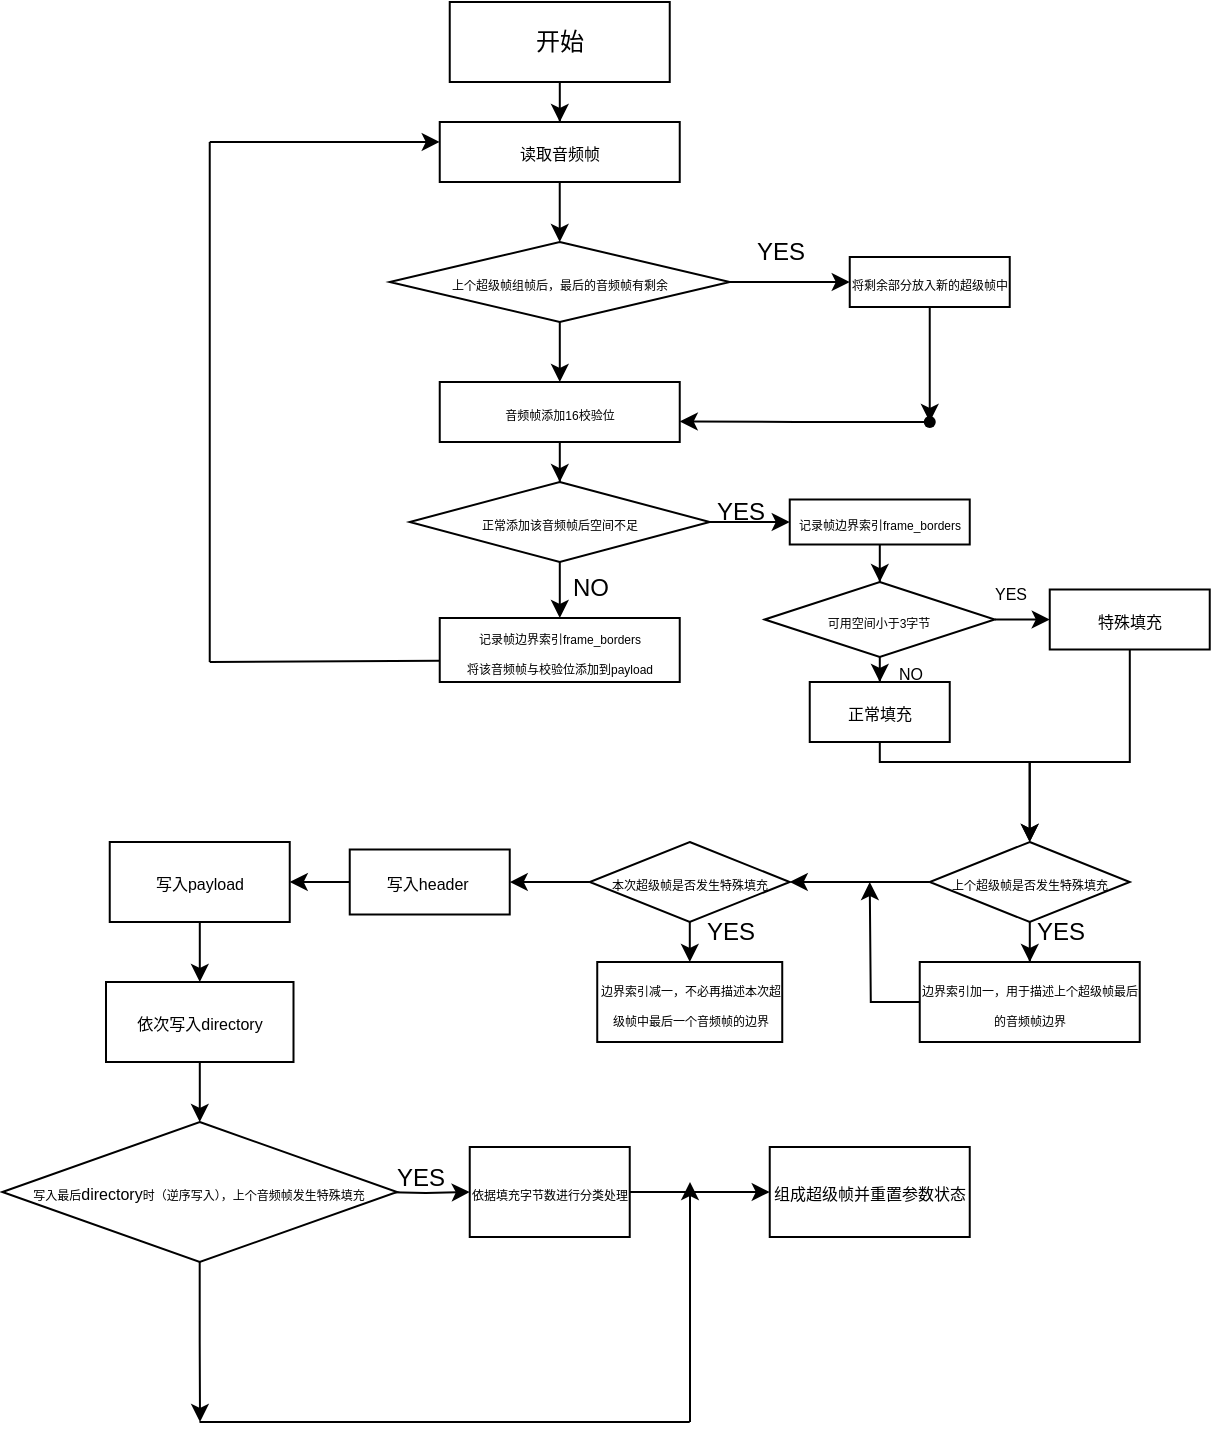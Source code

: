 <mxfile version="26.2.3">
  <diagram name="第 1 页" id="n6e04V7jjncT3Dm4Qbx1">
    <mxGraphModel dx="984" dy="1670" grid="1" gridSize="10" guides="1" tooltips="1" connect="1" arrows="1" fold="1" page="1" pageScale="1" pageWidth="827" pageHeight="1169" math="0" shadow="0">
      <root>
        <mxCell id="0" />
        <mxCell id="1" parent="0" />
        <mxCell id="FQrFjegRPgmL6ipm70EM-15" value="" style="edgeStyle=orthogonalEdgeStyle;rounded=0;orthogonalLoop=1;jettySize=auto;html=1;" parent="1" source="H_5QPLYrO2WsYd4f-BC5-1" target="FQrFjegRPgmL6ipm70EM-16" edge="1">
          <mxGeometry relative="1" as="geometry">
            <mxPoint x="364.87" y="-1010" as="targetPoint" />
          </mxGeometry>
        </mxCell>
        <mxCell id="H_5QPLYrO2WsYd4f-BC5-1" value="开始" style="rounded=0;whiteSpace=wrap;html=1;" parent="1" vertex="1">
          <mxGeometry x="309.87" y="-1090" width="110" height="40" as="geometry" />
        </mxCell>
        <mxCell id="H_5QPLYrO2WsYd4f-BC5-11" value="" style="edgeStyle=orthogonalEdgeStyle;rounded=0;orthogonalLoop=1;jettySize=auto;html=1;" parent="1" source="H_5QPLYrO2WsYd4f-BC5-8" target="H_5QPLYrO2WsYd4f-BC5-10" edge="1">
          <mxGeometry relative="1" as="geometry" />
        </mxCell>
        <mxCell id="H_5QPLYrO2WsYd4f-BC5-14" value="" style="edgeStyle=orthogonalEdgeStyle;rounded=0;orthogonalLoop=1;jettySize=auto;html=1;" parent="1" source="H_5QPLYrO2WsYd4f-BC5-8" target="H_5QPLYrO2WsYd4f-BC5-13" edge="1">
          <mxGeometry relative="1" as="geometry" />
        </mxCell>
        <mxCell id="H_5QPLYrO2WsYd4f-BC5-8" value="&lt;font style=&quot;font-size: 6px;&quot;&gt;上个超级帧组帧后，最后的音频帧有剩余&lt;/font&gt;" style="rhombus;whiteSpace=wrap;html=1;rounded=0;" parent="1" vertex="1">
          <mxGeometry x="279.87" y="-970" width="170" height="40" as="geometry" />
        </mxCell>
        <mxCell id="H_5QPLYrO2WsYd4f-BC5-16" value="" style="edgeStyle=orthogonalEdgeStyle;rounded=0;orthogonalLoop=1;jettySize=auto;html=1;" parent="1" source="H_5QPLYrO2WsYd4f-BC5-10" target="H_5QPLYrO2WsYd4f-BC5-15" edge="1">
          <mxGeometry relative="1" as="geometry" />
        </mxCell>
        <mxCell id="H_5QPLYrO2WsYd4f-BC5-10" value="&lt;font style=&quot;font-size: 6px;&quot;&gt;将剩余部分放入新的超级帧中&lt;/font&gt;" style="whiteSpace=wrap;html=1;rounded=0;" parent="1" vertex="1">
          <mxGeometry x="509.87" y="-962.5" width="80" height="25" as="geometry" />
        </mxCell>
        <mxCell id="H_5QPLYrO2WsYd4f-BC5-12" value="YES" style="text;html=1;align=center;verticalAlign=middle;resizable=0;points=[];autosize=1;strokeColor=none;fillColor=none;" parent="1" vertex="1">
          <mxGeometry x="449.87" y="-980" width="50" height="30" as="geometry" />
        </mxCell>
        <mxCell id="H_5QPLYrO2WsYd4f-BC5-21" value="" style="edgeStyle=orthogonalEdgeStyle;rounded=0;orthogonalLoop=1;jettySize=auto;html=1;" parent="1" source="H_5QPLYrO2WsYd4f-BC5-13" target="H_5QPLYrO2WsYd4f-BC5-20" edge="1">
          <mxGeometry relative="1" as="geometry" />
        </mxCell>
        <mxCell id="H_5QPLYrO2WsYd4f-BC5-13" value="&lt;font style=&quot;font-size: 6px;&quot;&gt;音频帧添加16校验位&lt;/font&gt;" style="rounded=0;whiteSpace=wrap;html=1;" parent="1" vertex="1">
          <mxGeometry x="304.87" y="-900" width="120" height="30" as="geometry" />
        </mxCell>
        <mxCell id="H_5QPLYrO2WsYd4f-BC5-17" value="" style="edgeStyle=orthogonalEdgeStyle;rounded=0;orthogonalLoop=1;jettySize=auto;html=1;" parent="1" source="H_5QPLYrO2WsYd4f-BC5-15" edge="1">
          <mxGeometry relative="1" as="geometry">
            <mxPoint x="549.87" y="-880.25" as="sourcePoint" />
            <mxPoint x="424.87" y="-880.25" as="targetPoint" />
            <Array as="points" />
          </mxGeometry>
        </mxCell>
        <mxCell id="FQrFjegRPgmL6ipm70EM-2" value="" style="edgeStyle=orthogonalEdgeStyle;rounded=0;orthogonalLoop=1;jettySize=auto;html=1;" parent="1" source="H_5QPLYrO2WsYd4f-BC5-20" target="FQrFjegRPgmL6ipm70EM-1" edge="1">
          <mxGeometry relative="1" as="geometry" />
        </mxCell>
        <mxCell id="FQrFjegRPgmL6ipm70EM-5" value="" style="edgeStyle=orthogonalEdgeStyle;rounded=0;orthogonalLoop=1;jettySize=auto;html=1;" parent="1" source="H_5QPLYrO2WsYd4f-BC5-20" target="FQrFjegRPgmL6ipm70EM-4" edge="1">
          <mxGeometry relative="1" as="geometry" />
        </mxCell>
        <mxCell id="H_5QPLYrO2WsYd4f-BC5-20" value="&lt;font style=&quot;font-size: 6px;&quot;&gt;正常添加该音频帧后空间不足&lt;/font&gt;" style="rhombus;whiteSpace=wrap;html=1;rounded=0;" parent="1" vertex="1">
          <mxGeometry x="289.87" y="-850" width="150" height="40" as="geometry" />
        </mxCell>
        <mxCell id="H_5QPLYrO2WsYd4f-BC5-23" value="" style="edgeStyle=orthogonalEdgeStyle;rounded=0;orthogonalLoop=1;jettySize=auto;html=1;" parent="1" target="H_5QPLYrO2WsYd4f-BC5-15" edge="1">
          <mxGeometry relative="1" as="geometry">
            <mxPoint x="549.87" y="-880.25" as="sourcePoint" />
            <mxPoint x="424.87" y="-880.25" as="targetPoint" />
            <Array as="points" />
          </mxGeometry>
        </mxCell>
        <mxCell id="H_5QPLYrO2WsYd4f-BC5-15" value="" style="shape=waypoint;sketch=0;size=6;pointerEvents=1;points=[];fillColor=default;resizable=0;rotatable=0;perimeter=centerPerimeter;snapToPoint=1;rounded=0;" parent="1" vertex="1">
          <mxGeometry x="539.87" y="-890" width="20" height="20" as="geometry" />
        </mxCell>
        <mxCell id="FQrFjegRPgmL6ipm70EM-1" value="&lt;div&gt;&lt;span style=&quot;font-size: 6px; background-color: transparent; color: light-dark(rgb(0, 0, 0), rgb(255, 255, 255));&quot;&gt;记录帧边界索引frame_borders&lt;/span&gt;&lt;/div&gt;&lt;div&gt;&lt;span style=&quot;font-size: 6px; background-color: transparent; color: light-dark(rgb(0, 0, 0), rgb(255, 255, 255));&quot;&gt;将该音频帧与校验位添加到payload&lt;/span&gt;&lt;/div&gt;" style="rounded=0;whiteSpace=wrap;html=1;" parent="1" vertex="1">
          <mxGeometry x="304.87" y="-782" width="120" height="32" as="geometry" />
        </mxCell>
        <mxCell id="FQrFjegRPgmL6ipm70EM-3" value="NO" style="text;html=1;align=center;verticalAlign=middle;resizable=0;points=[];autosize=1;strokeColor=none;fillColor=none;" parent="1" vertex="1">
          <mxGeometry x="359.87" y="-812" width="40" height="30" as="geometry" />
        </mxCell>
        <mxCell id="FQrFjegRPgmL6ipm70EM-9" value="" style="edgeStyle=orthogonalEdgeStyle;rounded=0;orthogonalLoop=1;jettySize=auto;html=1;" parent="1" source="FQrFjegRPgmL6ipm70EM-4" target="FQrFjegRPgmL6ipm70EM-8" edge="1">
          <mxGeometry relative="1" as="geometry" />
        </mxCell>
        <mxCell id="FQrFjegRPgmL6ipm70EM-4" value="&lt;font style=&quot;font-size: 6px;&quot;&gt;记录帧边界索引&lt;/font&gt;&lt;span style=&quot;font-size: 6px;&quot;&gt;frame_borders&lt;/span&gt;" style="whiteSpace=wrap;html=1;rounded=0;" parent="1" vertex="1">
          <mxGeometry x="479.87" y="-841.25" width="90" height="22.5" as="geometry" />
        </mxCell>
        <mxCell id="FQrFjegRPgmL6ipm70EM-26" value="" style="edgeStyle=orthogonalEdgeStyle;rounded=0;orthogonalLoop=1;jettySize=auto;html=1;" parent="1" source="FQrFjegRPgmL6ipm70EM-8" target="FQrFjegRPgmL6ipm70EM-25" edge="1">
          <mxGeometry relative="1" as="geometry" />
        </mxCell>
        <mxCell id="FQrFjegRPgmL6ipm70EM-28" value="" style="edgeStyle=orthogonalEdgeStyle;rounded=0;orthogonalLoop=1;jettySize=auto;html=1;" parent="1" source="FQrFjegRPgmL6ipm70EM-8" target="FQrFjegRPgmL6ipm70EM-27" edge="1">
          <mxGeometry relative="1" as="geometry" />
        </mxCell>
        <mxCell id="FQrFjegRPgmL6ipm70EM-8" value="&lt;font style=&quot;font-size: 6px;&quot;&gt;可用空间小于3字节&lt;/font&gt;" style="rhombus;whiteSpace=wrap;html=1;rounded=0;" parent="1" vertex="1">
          <mxGeometry x="467.37" y="-800" width="115" height="37.5" as="geometry" />
        </mxCell>
        <mxCell id="FQrFjegRPgmL6ipm70EM-10" value="YES" style="text;html=1;align=center;verticalAlign=middle;resizable=0;points=[];autosize=1;strokeColor=none;fillColor=none;" parent="1" vertex="1">
          <mxGeometry x="429.87" y="-850" width="50" height="30" as="geometry" />
        </mxCell>
        <mxCell id="FQrFjegRPgmL6ipm70EM-16" value="&lt;font style=&quot;font-size: 8px;&quot;&gt;读取音频帧&lt;/font&gt;" style="rounded=0;whiteSpace=wrap;html=1;" parent="1" vertex="1">
          <mxGeometry x="304.87" y="-1030" width="120" height="30" as="geometry" />
        </mxCell>
        <mxCell id="FQrFjegRPgmL6ipm70EM-19" value="" style="endArrow=classic;html=1;rounded=0;exitX=0.5;exitY=1;exitDx=0;exitDy=0;entryX=0.5;entryY=0;entryDx=0;entryDy=0;" parent="1" source="FQrFjegRPgmL6ipm70EM-16" target="H_5QPLYrO2WsYd4f-BC5-8" edge="1">
          <mxGeometry width="50" height="50" relative="1" as="geometry">
            <mxPoint x="359.87" y="-950" as="sourcePoint" />
            <mxPoint x="409.87" y="-1000" as="targetPoint" />
          </mxGeometry>
        </mxCell>
        <mxCell id="FQrFjegRPgmL6ipm70EM-22" value="" style="endArrow=none;html=1;rounded=0;" parent="1" edge="1">
          <mxGeometry width="50" height="50" relative="1" as="geometry">
            <mxPoint x="189.87" y="-760" as="sourcePoint" />
            <mxPoint x="189.87" y="-1020" as="targetPoint" />
          </mxGeometry>
        </mxCell>
        <mxCell id="FQrFjegRPgmL6ipm70EM-23" value="" style="endArrow=classic;html=1;rounded=0;entryX=0;entryY=0.333;entryDx=0;entryDy=0;entryPerimeter=0;" parent="1" target="FQrFjegRPgmL6ipm70EM-16" edge="1">
          <mxGeometry width="50" height="50" relative="1" as="geometry">
            <mxPoint x="189.87" y="-1020" as="sourcePoint" />
            <mxPoint x="409.87" y="-920" as="targetPoint" />
          </mxGeometry>
        </mxCell>
        <mxCell id="FQrFjegRPgmL6ipm70EM-24" value="" style="endArrow=none;html=1;rounded=0;exitX=0;exitY=0.669;exitDx=0;exitDy=0;exitPerimeter=0;" parent="1" source="FQrFjegRPgmL6ipm70EM-1" edge="1">
          <mxGeometry width="50" height="50" relative="1" as="geometry">
            <mxPoint x="304.87" y="-762.172" as="sourcePoint" />
            <mxPoint x="189.87" y="-760" as="targetPoint" />
          </mxGeometry>
        </mxCell>
        <mxCell id="FQrFjegRPgmL6ipm70EM-31" value="" style="edgeStyle=orthogonalEdgeStyle;rounded=0;orthogonalLoop=1;jettySize=auto;html=1;" parent="1" source="FQrFjegRPgmL6ipm70EM-25" target="FQrFjegRPgmL6ipm70EM-29" edge="1">
          <mxGeometry relative="1" as="geometry">
            <Array as="points">
              <mxPoint x="524.87" y="-710" />
              <mxPoint x="599.87" y="-710" />
            </Array>
          </mxGeometry>
        </mxCell>
        <mxCell id="FQrFjegRPgmL6ipm70EM-25" value="&lt;font style=&quot;font-size: 8px;&quot;&gt;正常填充&lt;/font&gt;" style="whiteSpace=wrap;html=1;rounded=0;" parent="1" vertex="1">
          <mxGeometry x="489.87" y="-750" width="70" height="30" as="geometry" />
        </mxCell>
        <mxCell id="FQrFjegRPgmL6ipm70EM-30" value="" style="edgeStyle=orthogonalEdgeStyle;rounded=0;orthogonalLoop=1;jettySize=auto;html=1;" parent="1" source="FQrFjegRPgmL6ipm70EM-27" target="FQrFjegRPgmL6ipm70EM-29" edge="1">
          <mxGeometry relative="1" as="geometry">
            <Array as="points">
              <mxPoint x="649.87" y="-710" />
              <mxPoint x="599.87" y="-710" />
            </Array>
          </mxGeometry>
        </mxCell>
        <mxCell id="FQrFjegRPgmL6ipm70EM-27" value="&lt;font style=&quot;font-size: 8px;&quot;&gt;特殊填充&lt;/font&gt;" style="whiteSpace=wrap;html=1;rounded=0;" parent="1" vertex="1">
          <mxGeometry x="609.87" y="-796.25" width="80" height="30" as="geometry" />
        </mxCell>
        <mxCell id="FQrFjegRPgmL6ipm70EM-37" value="" style="edgeStyle=orthogonalEdgeStyle;rounded=0;orthogonalLoop=1;jettySize=auto;html=1;" parent="1" source="FQrFjegRPgmL6ipm70EM-29" target="FQrFjegRPgmL6ipm70EM-36" edge="1">
          <mxGeometry relative="1" as="geometry" />
        </mxCell>
        <mxCell id="FQrFjegRPgmL6ipm70EM-41" value="" style="edgeStyle=orthogonalEdgeStyle;rounded=0;orthogonalLoop=1;jettySize=auto;html=1;" parent="1" source="FQrFjegRPgmL6ipm70EM-29" target="FQrFjegRPgmL6ipm70EM-40" edge="1">
          <mxGeometry relative="1" as="geometry" />
        </mxCell>
        <mxCell id="FQrFjegRPgmL6ipm70EM-29" value="&lt;font style=&quot;font-size: 6px;&quot;&gt;上个超级帧是否发生特殊填充&lt;/font&gt;" style="rhombus;whiteSpace=wrap;html=1;rounded=0;" parent="1" vertex="1">
          <mxGeometry x="549.87" y="-670" width="100" height="40" as="geometry" />
        </mxCell>
        <mxCell id="FQrFjegRPgmL6ipm70EM-42" style="edgeStyle=orthogonalEdgeStyle;rounded=0;orthogonalLoop=1;jettySize=auto;html=1;" parent="1" source="FQrFjegRPgmL6ipm70EM-36" edge="1">
          <mxGeometry relative="1" as="geometry">
            <mxPoint x="519.87" y="-650" as="targetPoint" />
          </mxGeometry>
        </mxCell>
        <mxCell id="FQrFjegRPgmL6ipm70EM-36" value="&lt;span style=&quot;font-size: 6px;&quot;&gt;边界索引加一，用于描述上个超级帧最后的音频帧边界&lt;/span&gt;" style="whiteSpace=wrap;html=1;rounded=0;" parent="1" vertex="1">
          <mxGeometry x="544.87" y="-610" width="110" height="40" as="geometry" />
        </mxCell>
        <mxCell id="FQrFjegRPgmL6ipm70EM-38" value="&lt;font style=&quot;font-size: 6px;&quot;&gt;边界索引减一，不必再描述本次超级帧中最后一个音频帧的边界&lt;/font&gt;" style="whiteSpace=wrap;html=1;rounded=0;" parent="1" vertex="1">
          <mxGeometry x="383.62" y="-610" width="92.5" height="40" as="geometry" />
        </mxCell>
        <mxCell id="FQrFjegRPgmL6ipm70EM-43" value="" style="edgeStyle=orthogonalEdgeStyle;rounded=0;orthogonalLoop=1;jettySize=auto;html=1;" parent="1" source="FQrFjegRPgmL6ipm70EM-40" target="FQrFjegRPgmL6ipm70EM-38" edge="1">
          <mxGeometry relative="1" as="geometry" />
        </mxCell>
        <mxCell id="FQrFjegRPgmL6ipm70EM-47" value="" style="edgeStyle=orthogonalEdgeStyle;rounded=0;orthogonalLoop=1;jettySize=auto;html=1;" parent="1" source="FQrFjegRPgmL6ipm70EM-40" target="FQrFjegRPgmL6ipm70EM-46" edge="1">
          <mxGeometry relative="1" as="geometry" />
        </mxCell>
        <mxCell id="FQrFjegRPgmL6ipm70EM-40" value="&lt;span style=&quot;font-size: 6px;&quot;&gt;本次超级帧是否发生特殊填充&lt;/span&gt;" style="rhombus;whiteSpace=wrap;html=1;rounded=0;" parent="1" vertex="1">
          <mxGeometry x="379.87" y="-670" width="100" height="40" as="geometry" />
        </mxCell>
        <mxCell id="FQrFjegRPgmL6ipm70EM-44" value="YES" style="text;html=1;align=center;verticalAlign=middle;resizable=0;points=[];autosize=1;strokeColor=none;fillColor=none;" parent="1" vertex="1">
          <mxGeometry x="589.87" y="-640" width="50" height="30" as="geometry" />
        </mxCell>
        <mxCell id="FQrFjegRPgmL6ipm70EM-45" value="YES" style="text;html=1;align=center;verticalAlign=middle;resizable=0;points=[];autosize=1;strokeColor=none;fillColor=none;" parent="1" vertex="1">
          <mxGeometry x="424.87" y="-640" width="50" height="30" as="geometry" />
        </mxCell>
        <mxCell id="FQrFjegRPgmL6ipm70EM-49" value="" style="edgeStyle=orthogonalEdgeStyle;rounded=0;orthogonalLoop=1;jettySize=auto;html=1;" parent="1" source="FQrFjegRPgmL6ipm70EM-46" target="FQrFjegRPgmL6ipm70EM-48" edge="1">
          <mxGeometry relative="1" as="geometry" />
        </mxCell>
        <mxCell id="FQrFjegRPgmL6ipm70EM-46" value="&lt;font style=&quot;font-size: 8px;&quot;&gt;写入header&amp;nbsp;&lt;/font&gt;" style="whiteSpace=wrap;html=1;rounded=0;" parent="1" vertex="1">
          <mxGeometry x="259.87" y="-666.25" width="80" height="32.5" as="geometry" />
        </mxCell>
        <mxCell id="FQrFjegRPgmL6ipm70EM-51" value="" style="edgeStyle=orthogonalEdgeStyle;rounded=0;orthogonalLoop=1;jettySize=auto;html=1;" parent="1" source="FQrFjegRPgmL6ipm70EM-48" target="FQrFjegRPgmL6ipm70EM-50" edge="1">
          <mxGeometry relative="1" as="geometry" />
        </mxCell>
        <mxCell id="FQrFjegRPgmL6ipm70EM-48" value="&lt;font style=&quot;font-size: 8px;&quot;&gt;写入payload&lt;/font&gt;" style="whiteSpace=wrap;html=1;rounded=0;" parent="1" vertex="1">
          <mxGeometry x="139.87" y="-670" width="90" height="40" as="geometry" />
        </mxCell>
        <mxCell id="FQrFjegRPgmL6ipm70EM-53" value="" style="edgeStyle=orthogonalEdgeStyle;rounded=0;orthogonalLoop=1;jettySize=auto;html=1;" parent="1" source="FQrFjegRPgmL6ipm70EM-50" edge="1">
          <mxGeometry relative="1" as="geometry">
            <mxPoint x="184.87" y="-530" as="targetPoint" />
          </mxGeometry>
        </mxCell>
        <mxCell id="FQrFjegRPgmL6ipm70EM-50" value="&lt;font style=&quot;font-size: 8px;&quot;&gt;依次写入directory&lt;/font&gt;" style="whiteSpace=wrap;html=1;rounded=0;" parent="1" vertex="1">
          <mxGeometry x="138" y="-600" width="93.75" height="40" as="geometry" />
        </mxCell>
        <mxCell id="FQrFjegRPgmL6ipm70EM-55" value="" style="edgeStyle=orthogonalEdgeStyle;rounded=0;orthogonalLoop=1;jettySize=auto;html=1;" parent="1" target="FQrFjegRPgmL6ipm70EM-54" edge="1">
          <mxGeometry relative="1" as="geometry">
            <mxPoint x="274.87" y="-495" as="sourcePoint" />
          </mxGeometry>
        </mxCell>
        <mxCell id="1viVI3oiZlT5I3fdwOCY-1" style="edgeStyle=orthogonalEdgeStyle;rounded=0;orthogonalLoop=1;jettySize=auto;html=1;" edge="1" parent="1" source="FQrFjegRPgmL6ipm70EM-52">
          <mxGeometry relative="1" as="geometry">
            <mxPoint x="185" y="-380" as="targetPoint" />
          </mxGeometry>
        </mxCell>
        <mxCell id="FQrFjegRPgmL6ipm70EM-52" value="&lt;font style=&quot;font-size: 6px;&quot;&gt;写入最后&lt;span style=&quot;font-size: 8px;&quot;&gt;directory&lt;/span&gt;时（逆序写入），上个音频帧发生特殊填充&lt;/font&gt;" style="rhombus;whiteSpace=wrap;html=1;rounded=0;" parent="1" vertex="1">
          <mxGeometry x="86.21" y="-530" width="197.31" height="70" as="geometry" />
        </mxCell>
        <mxCell id="FQrFjegRPgmL6ipm70EM-66" value="" style="edgeStyle=orthogonalEdgeStyle;rounded=0;orthogonalLoop=1;jettySize=auto;html=1;" parent="1" source="FQrFjegRPgmL6ipm70EM-54" target="FQrFjegRPgmL6ipm70EM-65" edge="1">
          <mxGeometry relative="1" as="geometry" />
        </mxCell>
        <mxCell id="FQrFjegRPgmL6ipm70EM-54" value="&lt;font style=&quot;font-size: 6px;&quot;&gt;依据填充字节数进行分类处理&lt;/font&gt;" style="whiteSpace=wrap;html=1;rounded=0;" parent="1" vertex="1">
          <mxGeometry x="319.87" y="-517.5" width="80" height="45" as="geometry" />
        </mxCell>
        <mxCell id="FQrFjegRPgmL6ipm70EM-62" value="&lt;font style=&quot;font-size: 8px;&quot;&gt;YES&lt;/font&gt;" style="text;html=1;align=center;verticalAlign=middle;resizable=0;points=[];autosize=1;strokeColor=none;fillColor=none;" parent="1" vertex="1">
          <mxGeometry x="569.87" y="-810" width="40" height="30" as="geometry" />
        </mxCell>
        <mxCell id="FQrFjegRPgmL6ipm70EM-63" value="&lt;font style=&quot;font-size: 8px;&quot;&gt;NO&lt;/font&gt;" style="text;html=1;align=center;verticalAlign=middle;resizable=0;points=[];autosize=1;strokeColor=none;fillColor=none;" parent="1" vertex="1">
          <mxGeometry x="519.87" y="-770" width="40" height="30" as="geometry" />
        </mxCell>
        <mxCell id="FQrFjegRPgmL6ipm70EM-64" value="YES" style="text;html=1;align=center;verticalAlign=middle;resizable=0;points=[];autosize=1;strokeColor=none;fillColor=none;" parent="1" vertex="1">
          <mxGeometry x="269.87" y="-517.5" width="50" height="30" as="geometry" />
        </mxCell>
        <mxCell id="FQrFjegRPgmL6ipm70EM-65" value="&lt;font style=&quot;font-size: 8px;&quot;&gt;组成超级帧并重置参数状态&lt;/font&gt;" style="whiteSpace=wrap;html=1;rounded=0;" parent="1" vertex="1">
          <mxGeometry x="469.87" y="-517.5" width="100" height="45" as="geometry" />
        </mxCell>
        <mxCell id="1viVI3oiZlT5I3fdwOCY-3" value="" style="endArrow=none;html=1;rounded=0;" edge="1" parent="1">
          <mxGeometry width="50" height="50" relative="1" as="geometry">
            <mxPoint x="184.74" y="-380" as="sourcePoint" />
            <mxPoint x="429.87" y="-380" as="targetPoint" />
          </mxGeometry>
        </mxCell>
        <mxCell id="1viVI3oiZlT5I3fdwOCY-6" value="" style="endArrow=classic;html=1;rounded=0;" edge="1" parent="1">
          <mxGeometry width="50" height="50" relative="1" as="geometry">
            <mxPoint x="430" y="-380" as="sourcePoint" />
            <mxPoint x="430" y="-500" as="targetPoint" />
          </mxGeometry>
        </mxCell>
      </root>
    </mxGraphModel>
  </diagram>
</mxfile>
